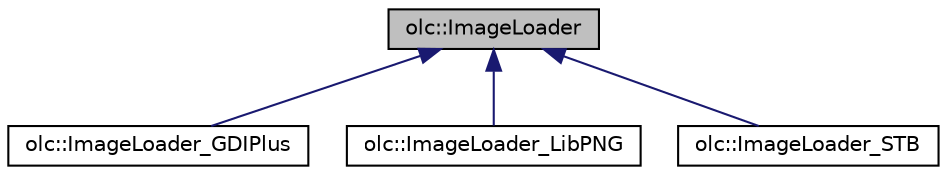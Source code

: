 digraph "olc::ImageLoader"
{
 // LATEX_PDF_SIZE
  edge [fontname="Helvetica",fontsize="10",labelfontname="Helvetica",labelfontsize="10"];
  node [fontname="Helvetica",fontsize="10",shape=record];
  Node1 [label="olc::ImageLoader",height=0.2,width=0.4,color="black", fillcolor="grey75", style="filled", fontcolor="black",tooltip=" "];
  Node1 -> Node2 [dir="back",color="midnightblue",fontsize="10",style="solid",fontname="Helvetica"];
  Node2 [label="olc::ImageLoader_GDIPlus",height=0.2,width=0.4,color="black", fillcolor="white", style="filled",URL="$classolc_1_1ImageLoader__GDIPlus.html",tooltip=" "];
  Node1 -> Node3 [dir="back",color="midnightblue",fontsize="10",style="solid",fontname="Helvetica"];
  Node3 [label="olc::ImageLoader_LibPNG",height=0.2,width=0.4,color="black", fillcolor="white", style="filled",URL="$classolc_1_1ImageLoader__LibPNG.html",tooltip=" "];
  Node1 -> Node4 [dir="back",color="midnightblue",fontsize="10",style="solid",fontname="Helvetica"];
  Node4 [label="olc::ImageLoader_STB",height=0.2,width=0.4,color="black", fillcolor="white", style="filled",URL="$classolc_1_1ImageLoader__STB.html",tooltip=" "];
}
